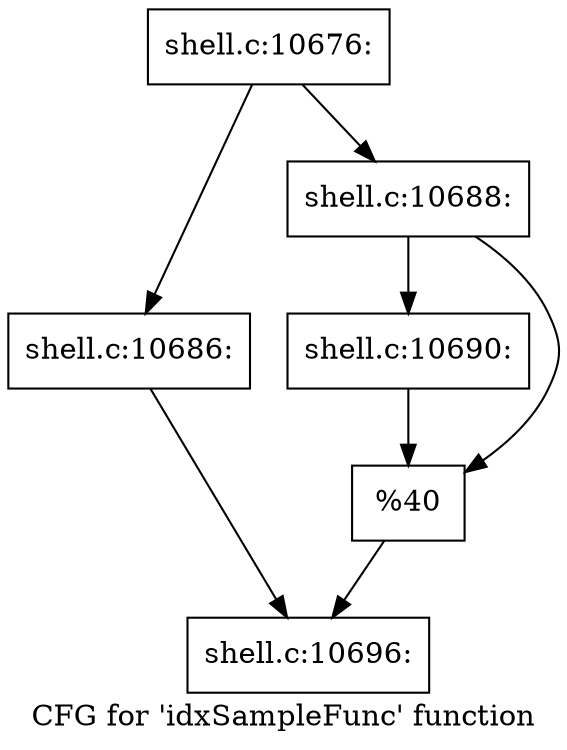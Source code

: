 digraph "CFG for 'idxSampleFunc' function" {
	label="CFG for 'idxSampleFunc' function";

	Node0x560276cc31c0 [shape=record,label="{shell.c:10676:}"];
	Node0x560276cc31c0 -> Node0x560276ccb3c0;
	Node0x560276cc31c0 -> Node0x560276ccb460;
	Node0x560276ccb3c0 [shape=record,label="{shell.c:10686:}"];
	Node0x560276ccb3c0 -> Node0x560276ccb410;
	Node0x560276ccb460 [shape=record,label="{shell.c:10688:}"];
	Node0x560276ccb460 -> Node0x560276ccc4d0;
	Node0x560276ccb460 -> Node0x560276ccc520;
	Node0x560276ccc4d0 [shape=record,label="{shell.c:10690:}"];
	Node0x560276ccc4d0 -> Node0x560276ccc520;
	Node0x560276ccc520 [shape=record,label="{%40}"];
	Node0x560276ccc520 -> Node0x560276ccb410;
	Node0x560276ccb410 [shape=record,label="{shell.c:10696:}"];
}
